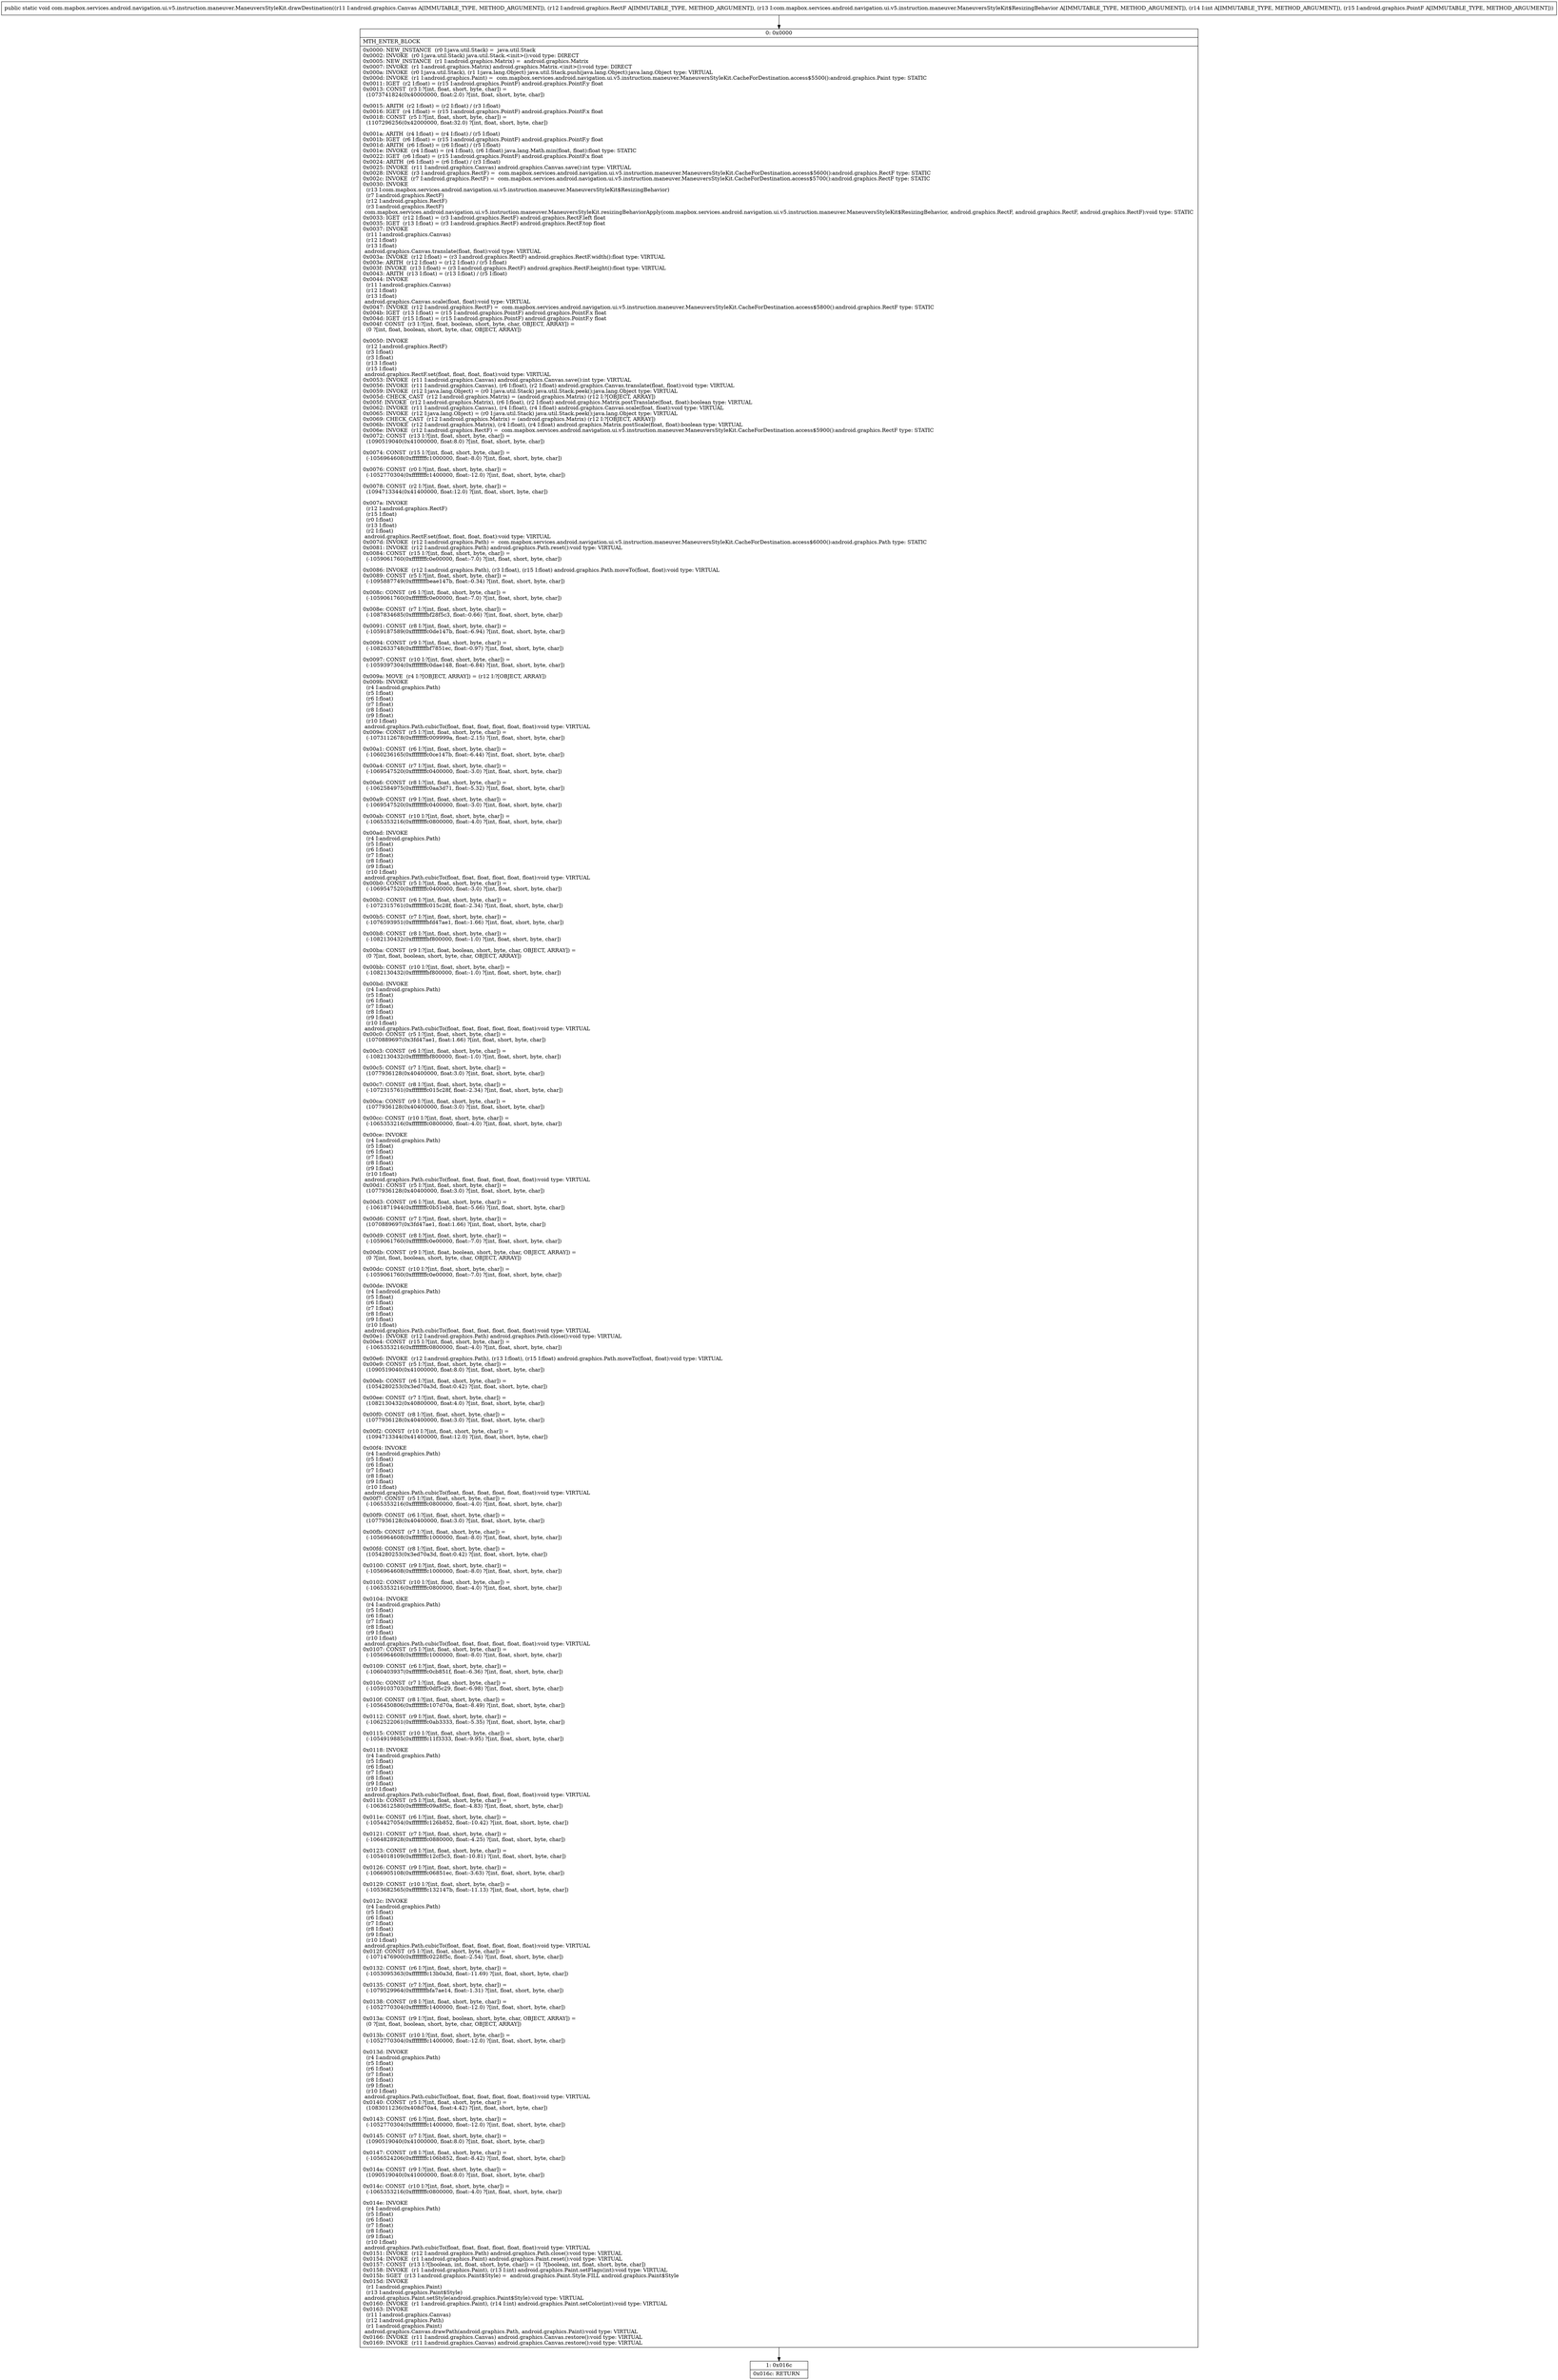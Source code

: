 digraph "CFG forcom.mapbox.services.android.navigation.ui.v5.instruction.maneuver.ManeuversStyleKit.drawDestination(Landroid\/graphics\/Canvas;Landroid\/graphics\/RectF;Lcom\/mapbox\/services\/android\/navigation\/ui\/v5\/instruction\/maneuver\/ManeuversStyleKit$ResizingBehavior;ILandroid\/graphics\/PointF;)V" {
Node_0 [shape=record,label="{0\:\ 0x0000|MTH_ENTER_BLOCK\l|0x0000: NEW_INSTANCE  (r0 I:java.util.Stack) =  java.util.Stack \l0x0002: INVOKE  (r0 I:java.util.Stack) java.util.Stack.\<init\>():void type: DIRECT \l0x0005: NEW_INSTANCE  (r1 I:android.graphics.Matrix) =  android.graphics.Matrix \l0x0007: INVOKE  (r1 I:android.graphics.Matrix) android.graphics.Matrix.\<init\>():void type: DIRECT \l0x000a: INVOKE  (r0 I:java.util.Stack), (r1 I:java.lang.Object) java.util.Stack.push(java.lang.Object):java.lang.Object type: VIRTUAL \l0x000d: INVOKE  (r1 I:android.graphics.Paint) =  com.mapbox.services.android.navigation.ui.v5.instruction.maneuver.ManeuversStyleKit.CacheForDestination.access$5500():android.graphics.Paint type: STATIC \l0x0011: IGET  (r2 I:float) = (r15 I:android.graphics.PointF) android.graphics.PointF.y float \l0x0013: CONST  (r3 I:?[int, float, short, byte, char]) = \l  (1073741824(0x40000000, float:2.0) ?[int, float, short, byte, char])\l \l0x0015: ARITH  (r2 I:float) = (r2 I:float) \/ (r3 I:float) \l0x0016: IGET  (r4 I:float) = (r15 I:android.graphics.PointF) android.graphics.PointF.x float \l0x0018: CONST  (r5 I:?[int, float, short, byte, char]) = \l  (1107296256(0x42000000, float:32.0) ?[int, float, short, byte, char])\l \l0x001a: ARITH  (r4 I:float) = (r4 I:float) \/ (r5 I:float) \l0x001b: IGET  (r6 I:float) = (r15 I:android.graphics.PointF) android.graphics.PointF.y float \l0x001d: ARITH  (r6 I:float) = (r6 I:float) \/ (r5 I:float) \l0x001e: INVOKE  (r4 I:float) = (r4 I:float), (r6 I:float) java.lang.Math.min(float, float):float type: STATIC \l0x0022: IGET  (r6 I:float) = (r15 I:android.graphics.PointF) android.graphics.PointF.x float \l0x0024: ARITH  (r6 I:float) = (r6 I:float) \/ (r3 I:float) \l0x0025: INVOKE  (r11 I:android.graphics.Canvas) android.graphics.Canvas.save():int type: VIRTUAL \l0x0028: INVOKE  (r3 I:android.graphics.RectF) =  com.mapbox.services.android.navigation.ui.v5.instruction.maneuver.ManeuversStyleKit.CacheForDestination.access$5600():android.graphics.RectF type: STATIC \l0x002c: INVOKE  (r7 I:android.graphics.RectF) =  com.mapbox.services.android.navigation.ui.v5.instruction.maneuver.ManeuversStyleKit.CacheForDestination.access$5700():android.graphics.RectF type: STATIC \l0x0030: INVOKE  \l  (r13 I:com.mapbox.services.android.navigation.ui.v5.instruction.maneuver.ManeuversStyleKit$ResizingBehavior)\l  (r7 I:android.graphics.RectF)\l  (r12 I:android.graphics.RectF)\l  (r3 I:android.graphics.RectF)\l com.mapbox.services.android.navigation.ui.v5.instruction.maneuver.ManeuversStyleKit.resizingBehaviorApply(com.mapbox.services.android.navigation.ui.v5.instruction.maneuver.ManeuversStyleKit$ResizingBehavior, android.graphics.RectF, android.graphics.RectF, android.graphics.RectF):void type: STATIC \l0x0033: IGET  (r12 I:float) = (r3 I:android.graphics.RectF) android.graphics.RectF.left float \l0x0035: IGET  (r13 I:float) = (r3 I:android.graphics.RectF) android.graphics.RectF.top float \l0x0037: INVOKE  \l  (r11 I:android.graphics.Canvas)\l  (r12 I:float)\l  (r13 I:float)\l android.graphics.Canvas.translate(float, float):void type: VIRTUAL \l0x003a: INVOKE  (r12 I:float) = (r3 I:android.graphics.RectF) android.graphics.RectF.width():float type: VIRTUAL \l0x003e: ARITH  (r12 I:float) = (r12 I:float) \/ (r5 I:float) \l0x003f: INVOKE  (r13 I:float) = (r3 I:android.graphics.RectF) android.graphics.RectF.height():float type: VIRTUAL \l0x0043: ARITH  (r13 I:float) = (r13 I:float) \/ (r5 I:float) \l0x0044: INVOKE  \l  (r11 I:android.graphics.Canvas)\l  (r12 I:float)\l  (r13 I:float)\l android.graphics.Canvas.scale(float, float):void type: VIRTUAL \l0x0047: INVOKE  (r12 I:android.graphics.RectF) =  com.mapbox.services.android.navigation.ui.v5.instruction.maneuver.ManeuversStyleKit.CacheForDestination.access$5800():android.graphics.RectF type: STATIC \l0x004b: IGET  (r13 I:float) = (r15 I:android.graphics.PointF) android.graphics.PointF.x float \l0x004d: IGET  (r15 I:float) = (r15 I:android.graphics.PointF) android.graphics.PointF.y float \l0x004f: CONST  (r3 I:?[int, float, boolean, short, byte, char, OBJECT, ARRAY]) = \l  (0 ?[int, float, boolean, short, byte, char, OBJECT, ARRAY])\l \l0x0050: INVOKE  \l  (r12 I:android.graphics.RectF)\l  (r3 I:float)\l  (r3 I:float)\l  (r13 I:float)\l  (r15 I:float)\l android.graphics.RectF.set(float, float, float, float):void type: VIRTUAL \l0x0053: INVOKE  (r11 I:android.graphics.Canvas) android.graphics.Canvas.save():int type: VIRTUAL \l0x0056: INVOKE  (r11 I:android.graphics.Canvas), (r6 I:float), (r2 I:float) android.graphics.Canvas.translate(float, float):void type: VIRTUAL \l0x0059: INVOKE  (r12 I:java.lang.Object) = (r0 I:java.util.Stack) java.util.Stack.peek():java.lang.Object type: VIRTUAL \l0x005d: CHECK_CAST  (r12 I:android.graphics.Matrix) = (android.graphics.Matrix) (r12 I:?[OBJECT, ARRAY]) \l0x005f: INVOKE  (r12 I:android.graphics.Matrix), (r6 I:float), (r2 I:float) android.graphics.Matrix.postTranslate(float, float):boolean type: VIRTUAL \l0x0062: INVOKE  (r11 I:android.graphics.Canvas), (r4 I:float), (r4 I:float) android.graphics.Canvas.scale(float, float):void type: VIRTUAL \l0x0065: INVOKE  (r12 I:java.lang.Object) = (r0 I:java.util.Stack) java.util.Stack.peek():java.lang.Object type: VIRTUAL \l0x0069: CHECK_CAST  (r12 I:android.graphics.Matrix) = (android.graphics.Matrix) (r12 I:?[OBJECT, ARRAY]) \l0x006b: INVOKE  (r12 I:android.graphics.Matrix), (r4 I:float), (r4 I:float) android.graphics.Matrix.postScale(float, float):boolean type: VIRTUAL \l0x006e: INVOKE  (r12 I:android.graphics.RectF) =  com.mapbox.services.android.navigation.ui.v5.instruction.maneuver.ManeuversStyleKit.CacheForDestination.access$5900():android.graphics.RectF type: STATIC \l0x0072: CONST  (r13 I:?[int, float, short, byte, char]) = \l  (1090519040(0x41000000, float:8.0) ?[int, float, short, byte, char])\l \l0x0074: CONST  (r15 I:?[int, float, short, byte, char]) = \l  (\-1056964608(0xffffffffc1000000, float:\-8.0) ?[int, float, short, byte, char])\l \l0x0076: CONST  (r0 I:?[int, float, short, byte, char]) = \l  (\-1052770304(0xffffffffc1400000, float:\-12.0) ?[int, float, short, byte, char])\l \l0x0078: CONST  (r2 I:?[int, float, short, byte, char]) = \l  (1094713344(0x41400000, float:12.0) ?[int, float, short, byte, char])\l \l0x007a: INVOKE  \l  (r12 I:android.graphics.RectF)\l  (r15 I:float)\l  (r0 I:float)\l  (r13 I:float)\l  (r2 I:float)\l android.graphics.RectF.set(float, float, float, float):void type: VIRTUAL \l0x007d: INVOKE  (r12 I:android.graphics.Path) =  com.mapbox.services.android.navigation.ui.v5.instruction.maneuver.ManeuversStyleKit.CacheForDestination.access$6000():android.graphics.Path type: STATIC \l0x0081: INVOKE  (r12 I:android.graphics.Path) android.graphics.Path.reset():void type: VIRTUAL \l0x0084: CONST  (r15 I:?[int, float, short, byte, char]) = \l  (\-1059061760(0xffffffffc0e00000, float:\-7.0) ?[int, float, short, byte, char])\l \l0x0086: INVOKE  (r12 I:android.graphics.Path), (r3 I:float), (r15 I:float) android.graphics.Path.moveTo(float, float):void type: VIRTUAL \l0x0089: CONST  (r5 I:?[int, float, short, byte, char]) = \l  (\-1095887749(0xffffffffbeae147b, float:\-0.34) ?[int, float, short, byte, char])\l \l0x008c: CONST  (r6 I:?[int, float, short, byte, char]) = \l  (\-1059061760(0xffffffffc0e00000, float:\-7.0) ?[int, float, short, byte, char])\l \l0x008e: CONST  (r7 I:?[int, float, short, byte, char]) = \l  (\-1087834685(0xffffffffbf28f5c3, float:\-0.66) ?[int, float, short, byte, char])\l \l0x0091: CONST  (r8 I:?[int, float, short, byte, char]) = \l  (\-1059187589(0xffffffffc0de147b, float:\-6.94) ?[int, float, short, byte, char])\l \l0x0094: CONST  (r9 I:?[int, float, short, byte, char]) = \l  (\-1082633748(0xffffffffbf7851ec, float:\-0.97) ?[int, float, short, byte, char])\l \l0x0097: CONST  (r10 I:?[int, float, short, byte, char]) = \l  (\-1059397304(0xffffffffc0dae148, float:\-6.84) ?[int, float, short, byte, char])\l \l0x009a: MOVE  (r4 I:?[OBJECT, ARRAY]) = (r12 I:?[OBJECT, ARRAY]) \l0x009b: INVOKE  \l  (r4 I:android.graphics.Path)\l  (r5 I:float)\l  (r6 I:float)\l  (r7 I:float)\l  (r8 I:float)\l  (r9 I:float)\l  (r10 I:float)\l android.graphics.Path.cubicTo(float, float, float, float, float, float):void type: VIRTUAL \l0x009e: CONST  (r5 I:?[int, float, short, byte, char]) = \l  (\-1073112678(0xffffffffc009999a, float:\-2.15) ?[int, float, short, byte, char])\l \l0x00a1: CONST  (r6 I:?[int, float, short, byte, char]) = \l  (\-1060236165(0xffffffffc0ce147b, float:\-6.44) ?[int, float, short, byte, char])\l \l0x00a4: CONST  (r7 I:?[int, float, short, byte, char]) = \l  (\-1069547520(0xffffffffc0400000, float:\-3.0) ?[int, float, short, byte, char])\l \l0x00a6: CONST  (r8 I:?[int, float, short, byte, char]) = \l  (\-1062584975(0xffffffffc0aa3d71, float:\-5.32) ?[int, float, short, byte, char])\l \l0x00a9: CONST  (r9 I:?[int, float, short, byte, char]) = \l  (\-1069547520(0xffffffffc0400000, float:\-3.0) ?[int, float, short, byte, char])\l \l0x00ab: CONST  (r10 I:?[int, float, short, byte, char]) = \l  (\-1065353216(0xffffffffc0800000, float:\-4.0) ?[int, float, short, byte, char])\l \l0x00ad: INVOKE  \l  (r4 I:android.graphics.Path)\l  (r5 I:float)\l  (r6 I:float)\l  (r7 I:float)\l  (r8 I:float)\l  (r9 I:float)\l  (r10 I:float)\l android.graphics.Path.cubicTo(float, float, float, float, float, float):void type: VIRTUAL \l0x00b0: CONST  (r5 I:?[int, float, short, byte, char]) = \l  (\-1069547520(0xffffffffc0400000, float:\-3.0) ?[int, float, short, byte, char])\l \l0x00b2: CONST  (r6 I:?[int, float, short, byte, char]) = \l  (\-1072315761(0xffffffffc015c28f, float:\-2.34) ?[int, float, short, byte, char])\l \l0x00b5: CONST  (r7 I:?[int, float, short, byte, char]) = \l  (\-1076593951(0xffffffffbfd47ae1, float:\-1.66) ?[int, float, short, byte, char])\l \l0x00b8: CONST  (r8 I:?[int, float, short, byte, char]) = \l  (\-1082130432(0xffffffffbf800000, float:\-1.0) ?[int, float, short, byte, char])\l \l0x00ba: CONST  (r9 I:?[int, float, boolean, short, byte, char, OBJECT, ARRAY]) = \l  (0 ?[int, float, boolean, short, byte, char, OBJECT, ARRAY])\l \l0x00bb: CONST  (r10 I:?[int, float, short, byte, char]) = \l  (\-1082130432(0xffffffffbf800000, float:\-1.0) ?[int, float, short, byte, char])\l \l0x00bd: INVOKE  \l  (r4 I:android.graphics.Path)\l  (r5 I:float)\l  (r6 I:float)\l  (r7 I:float)\l  (r8 I:float)\l  (r9 I:float)\l  (r10 I:float)\l android.graphics.Path.cubicTo(float, float, float, float, float, float):void type: VIRTUAL \l0x00c0: CONST  (r5 I:?[int, float, short, byte, char]) = \l  (1070889697(0x3fd47ae1, float:1.66) ?[int, float, short, byte, char])\l \l0x00c3: CONST  (r6 I:?[int, float, short, byte, char]) = \l  (\-1082130432(0xffffffffbf800000, float:\-1.0) ?[int, float, short, byte, char])\l \l0x00c5: CONST  (r7 I:?[int, float, short, byte, char]) = \l  (1077936128(0x40400000, float:3.0) ?[int, float, short, byte, char])\l \l0x00c7: CONST  (r8 I:?[int, float, short, byte, char]) = \l  (\-1072315761(0xffffffffc015c28f, float:\-2.34) ?[int, float, short, byte, char])\l \l0x00ca: CONST  (r9 I:?[int, float, short, byte, char]) = \l  (1077936128(0x40400000, float:3.0) ?[int, float, short, byte, char])\l \l0x00cc: CONST  (r10 I:?[int, float, short, byte, char]) = \l  (\-1065353216(0xffffffffc0800000, float:\-4.0) ?[int, float, short, byte, char])\l \l0x00ce: INVOKE  \l  (r4 I:android.graphics.Path)\l  (r5 I:float)\l  (r6 I:float)\l  (r7 I:float)\l  (r8 I:float)\l  (r9 I:float)\l  (r10 I:float)\l android.graphics.Path.cubicTo(float, float, float, float, float, float):void type: VIRTUAL \l0x00d1: CONST  (r5 I:?[int, float, short, byte, char]) = \l  (1077936128(0x40400000, float:3.0) ?[int, float, short, byte, char])\l \l0x00d3: CONST  (r6 I:?[int, float, short, byte, char]) = \l  (\-1061871944(0xffffffffc0b51eb8, float:\-5.66) ?[int, float, short, byte, char])\l \l0x00d6: CONST  (r7 I:?[int, float, short, byte, char]) = \l  (1070889697(0x3fd47ae1, float:1.66) ?[int, float, short, byte, char])\l \l0x00d9: CONST  (r8 I:?[int, float, short, byte, char]) = \l  (\-1059061760(0xffffffffc0e00000, float:\-7.0) ?[int, float, short, byte, char])\l \l0x00db: CONST  (r9 I:?[int, float, boolean, short, byte, char, OBJECT, ARRAY]) = \l  (0 ?[int, float, boolean, short, byte, char, OBJECT, ARRAY])\l \l0x00dc: CONST  (r10 I:?[int, float, short, byte, char]) = \l  (\-1059061760(0xffffffffc0e00000, float:\-7.0) ?[int, float, short, byte, char])\l \l0x00de: INVOKE  \l  (r4 I:android.graphics.Path)\l  (r5 I:float)\l  (r6 I:float)\l  (r7 I:float)\l  (r8 I:float)\l  (r9 I:float)\l  (r10 I:float)\l android.graphics.Path.cubicTo(float, float, float, float, float, float):void type: VIRTUAL \l0x00e1: INVOKE  (r12 I:android.graphics.Path) android.graphics.Path.close():void type: VIRTUAL \l0x00e4: CONST  (r15 I:?[int, float, short, byte, char]) = \l  (\-1065353216(0xffffffffc0800000, float:\-4.0) ?[int, float, short, byte, char])\l \l0x00e6: INVOKE  (r12 I:android.graphics.Path), (r13 I:float), (r15 I:float) android.graphics.Path.moveTo(float, float):void type: VIRTUAL \l0x00e9: CONST  (r5 I:?[int, float, short, byte, char]) = \l  (1090519040(0x41000000, float:8.0) ?[int, float, short, byte, char])\l \l0x00eb: CONST  (r6 I:?[int, float, short, byte, char]) = \l  (1054280253(0x3ed70a3d, float:0.42) ?[int, float, short, byte, char])\l \l0x00ee: CONST  (r7 I:?[int, float, short, byte, char]) = \l  (1082130432(0x40800000, float:4.0) ?[int, float, short, byte, char])\l \l0x00f0: CONST  (r8 I:?[int, float, short, byte, char]) = \l  (1077936128(0x40400000, float:3.0) ?[int, float, short, byte, char])\l \l0x00f2: CONST  (r10 I:?[int, float, short, byte, char]) = \l  (1094713344(0x41400000, float:12.0) ?[int, float, short, byte, char])\l \l0x00f4: INVOKE  \l  (r4 I:android.graphics.Path)\l  (r5 I:float)\l  (r6 I:float)\l  (r7 I:float)\l  (r8 I:float)\l  (r9 I:float)\l  (r10 I:float)\l android.graphics.Path.cubicTo(float, float, float, float, float, float):void type: VIRTUAL \l0x00f7: CONST  (r5 I:?[int, float, short, byte, char]) = \l  (\-1065353216(0xffffffffc0800000, float:\-4.0) ?[int, float, short, byte, char])\l \l0x00f9: CONST  (r6 I:?[int, float, short, byte, char]) = \l  (1077936128(0x40400000, float:3.0) ?[int, float, short, byte, char])\l \l0x00fb: CONST  (r7 I:?[int, float, short, byte, char]) = \l  (\-1056964608(0xffffffffc1000000, float:\-8.0) ?[int, float, short, byte, char])\l \l0x00fd: CONST  (r8 I:?[int, float, short, byte, char]) = \l  (1054280253(0x3ed70a3d, float:0.42) ?[int, float, short, byte, char])\l \l0x0100: CONST  (r9 I:?[int, float, short, byte, char]) = \l  (\-1056964608(0xffffffffc1000000, float:\-8.0) ?[int, float, short, byte, char])\l \l0x0102: CONST  (r10 I:?[int, float, short, byte, char]) = \l  (\-1065353216(0xffffffffc0800000, float:\-4.0) ?[int, float, short, byte, char])\l \l0x0104: INVOKE  \l  (r4 I:android.graphics.Path)\l  (r5 I:float)\l  (r6 I:float)\l  (r7 I:float)\l  (r8 I:float)\l  (r9 I:float)\l  (r10 I:float)\l android.graphics.Path.cubicTo(float, float, float, float, float, float):void type: VIRTUAL \l0x0107: CONST  (r5 I:?[int, float, short, byte, char]) = \l  (\-1056964608(0xffffffffc1000000, float:\-8.0) ?[int, float, short, byte, char])\l \l0x0109: CONST  (r6 I:?[int, float, short, byte, char]) = \l  (\-1060403937(0xffffffffc0cb851f, float:\-6.36) ?[int, float, short, byte, char])\l \l0x010c: CONST  (r7 I:?[int, float, short, byte, char]) = \l  (\-1059103703(0xffffffffc0df5c29, float:\-6.98) ?[int, float, short, byte, char])\l \l0x010f: CONST  (r8 I:?[int, float, short, byte, char]) = \l  (\-1056450806(0xffffffffc107d70a, float:\-8.49) ?[int, float, short, byte, char])\l \l0x0112: CONST  (r9 I:?[int, float, short, byte, char]) = \l  (\-1062522061(0xffffffffc0ab3333, float:\-5.35) ?[int, float, short, byte, char])\l \l0x0115: CONST  (r10 I:?[int, float, short, byte, char]) = \l  (\-1054919885(0xffffffffc11f3333, float:\-9.95) ?[int, float, short, byte, char])\l \l0x0118: INVOKE  \l  (r4 I:android.graphics.Path)\l  (r5 I:float)\l  (r6 I:float)\l  (r7 I:float)\l  (r8 I:float)\l  (r9 I:float)\l  (r10 I:float)\l android.graphics.Path.cubicTo(float, float, float, float, float, float):void type: VIRTUAL \l0x011b: CONST  (r5 I:?[int, float, short, byte, char]) = \l  (\-1063612580(0xffffffffc09a8f5c, float:\-4.83) ?[int, float, short, byte, char])\l \l0x011e: CONST  (r6 I:?[int, float, short, byte, char]) = \l  (\-1054427054(0xffffffffc126b852, float:\-10.42) ?[int, float, short, byte, char])\l \l0x0121: CONST  (r7 I:?[int, float, short, byte, char]) = \l  (\-1064828928(0xffffffffc0880000, float:\-4.25) ?[int, float, short, byte, char])\l \l0x0123: CONST  (r8 I:?[int, float, short, byte, char]) = \l  (\-1054018109(0xffffffffc12cf5c3, float:\-10.81) ?[int, float, short, byte, char])\l \l0x0126: CONST  (r9 I:?[int, float, short, byte, char]) = \l  (\-1066905108(0xffffffffc06851ec, float:\-3.63) ?[int, float, short, byte, char])\l \l0x0129: CONST  (r10 I:?[int, float, short, byte, char]) = \l  (\-1053682565(0xffffffffc132147b, float:\-11.13) ?[int, float, short, byte, char])\l \l0x012c: INVOKE  \l  (r4 I:android.graphics.Path)\l  (r5 I:float)\l  (r6 I:float)\l  (r7 I:float)\l  (r8 I:float)\l  (r9 I:float)\l  (r10 I:float)\l android.graphics.Path.cubicTo(float, float, float, float, float, float):void type: VIRTUAL \l0x012f: CONST  (r5 I:?[int, float, short, byte, char]) = \l  (\-1071476900(0xffffffffc0228f5c, float:\-2.54) ?[int, float, short, byte, char])\l \l0x0132: CONST  (r6 I:?[int, float, short, byte, char]) = \l  (\-1053095363(0xffffffffc13b0a3d, float:\-11.69) ?[int, float, short, byte, char])\l \l0x0135: CONST  (r7 I:?[int, float, short, byte, char]) = \l  (\-1079529964(0xffffffffbfa7ae14, float:\-1.31) ?[int, float, short, byte, char])\l \l0x0138: CONST  (r8 I:?[int, float, short, byte, char]) = \l  (\-1052770304(0xffffffffc1400000, float:\-12.0) ?[int, float, short, byte, char])\l \l0x013a: CONST  (r9 I:?[int, float, boolean, short, byte, char, OBJECT, ARRAY]) = \l  (0 ?[int, float, boolean, short, byte, char, OBJECT, ARRAY])\l \l0x013b: CONST  (r10 I:?[int, float, short, byte, char]) = \l  (\-1052770304(0xffffffffc1400000, float:\-12.0) ?[int, float, short, byte, char])\l \l0x013d: INVOKE  \l  (r4 I:android.graphics.Path)\l  (r5 I:float)\l  (r6 I:float)\l  (r7 I:float)\l  (r8 I:float)\l  (r9 I:float)\l  (r10 I:float)\l android.graphics.Path.cubicTo(float, float, float, float, float, float):void type: VIRTUAL \l0x0140: CONST  (r5 I:?[int, float, short, byte, char]) = \l  (1083011236(0x408d70a4, float:4.42) ?[int, float, short, byte, char])\l \l0x0143: CONST  (r6 I:?[int, float, short, byte, char]) = \l  (\-1052770304(0xffffffffc1400000, float:\-12.0) ?[int, float, short, byte, char])\l \l0x0145: CONST  (r7 I:?[int, float, short, byte, char]) = \l  (1090519040(0x41000000, float:8.0) ?[int, float, short, byte, char])\l \l0x0147: CONST  (r8 I:?[int, float, short, byte, char]) = \l  (\-1056524206(0xffffffffc106b852, float:\-8.42) ?[int, float, short, byte, char])\l \l0x014a: CONST  (r9 I:?[int, float, short, byte, char]) = \l  (1090519040(0x41000000, float:8.0) ?[int, float, short, byte, char])\l \l0x014c: CONST  (r10 I:?[int, float, short, byte, char]) = \l  (\-1065353216(0xffffffffc0800000, float:\-4.0) ?[int, float, short, byte, char])\l \l0x014e: INVOKE  \l  (r4 I:android.graphics.Path)\l  (r5 I:float)\l  (r6 I:float)\l  (r7 I:float)\l  (r8 I:float)\l  (r9 I:float)\l  (r10 I:float)\l android.graphics.Path.cubicTo(float, float, float, float, float, float):void type: VIRTUAL \l0x0151: INVOKE  (r12 I:android.graphics.Path) android.graphics.Path.close():void type: VIRTUAL \l0x0154: INVOKE  (r1 I:android.graphics.Paint) android.graphics.Paint.reset():void type: VIRTUAL \l0x0157: CONST  (r13 I:?[boolean, int, float, short, byte, char]) = (1 ?[boolean, int, float, short, byte, char]) \l0x0158: INVOKE  (r1 I:android.graphics.Paint), (r13 I:int) android.graphics.Paint.setFlags(int):void type: VIRTUAL \l0x015b: SGET  (r13 I:android.graphics.Paint$Style) =  android.graphics.Paint.Style.FILL android.graphics.Paint$Style \l0x015d: INVOKE  \l  (r1 I:android.graphics.Paint)\l  (r13 I:android.graphics.Paint$Style)\l android.graphics.Paint.setStyle(android.graphics.Paint$Style):void type: VIRTUAL \l0x0160: INVOKE  (r1 I:android.graphics.Paint), (r14 I:int) android.graphics.Paint.setColor(int):void type: VIRTUAL \l0x0163: INVOKE  \l  (r11 I:android.graphics.Canvas)\l  (r12 I:android.graphics.Path)\l  (r1 I:android.graphics.Paint)\l android.graphics.Canvas.drawPath(android.graphics.Path, android.graphics.Paint):void type: VIRTUAL \l0x0166: INVOKE  (r11 I:android.graphics.Canvas) android.graphics.Canvas.restore():void type: VIRTUAL \l0x0169: INVOKE  (r11 I:android.graphics.Canvas) android.graphics.Canvas.restore():void type: VIRTUAL \l}"];
Node_1 [shape=record,label="{1\:\ 0x016c|0x016c: RETURN   \l}"];
MethodNode[shape=record,label="{public static void com.mapbox.services.android.navigation.ui.v5.instruction.maneuver.ManeuversStyleKit.drawDestination((r11 I:android.graphics.Canvas A[IMMUTABLE_TYPE, METHOD_ARGUMENT]), (r12 I:android.graphics.RectF A[IMMUTABLE_TYPE, METHOD_ARGUMENT]), (r13 I:com.mapbox.services.android.navigation.ui.v5.instruction.maneuver.ManeuversStyleKit$ResizingBehavior A[IMMUTABLE_TYPE, METHOD_ARGUMENT]), (r14 I:int A[IMMUTABLE_TYPE, METHOD_ARGUMENT]), (r15 I:android.graphics.PointF A[IMMUTABLE_TYPE, METHOD_ARGUMENT])) }"];
MethodNode -> Node_0;
Node_0 -> Node_1;
}

